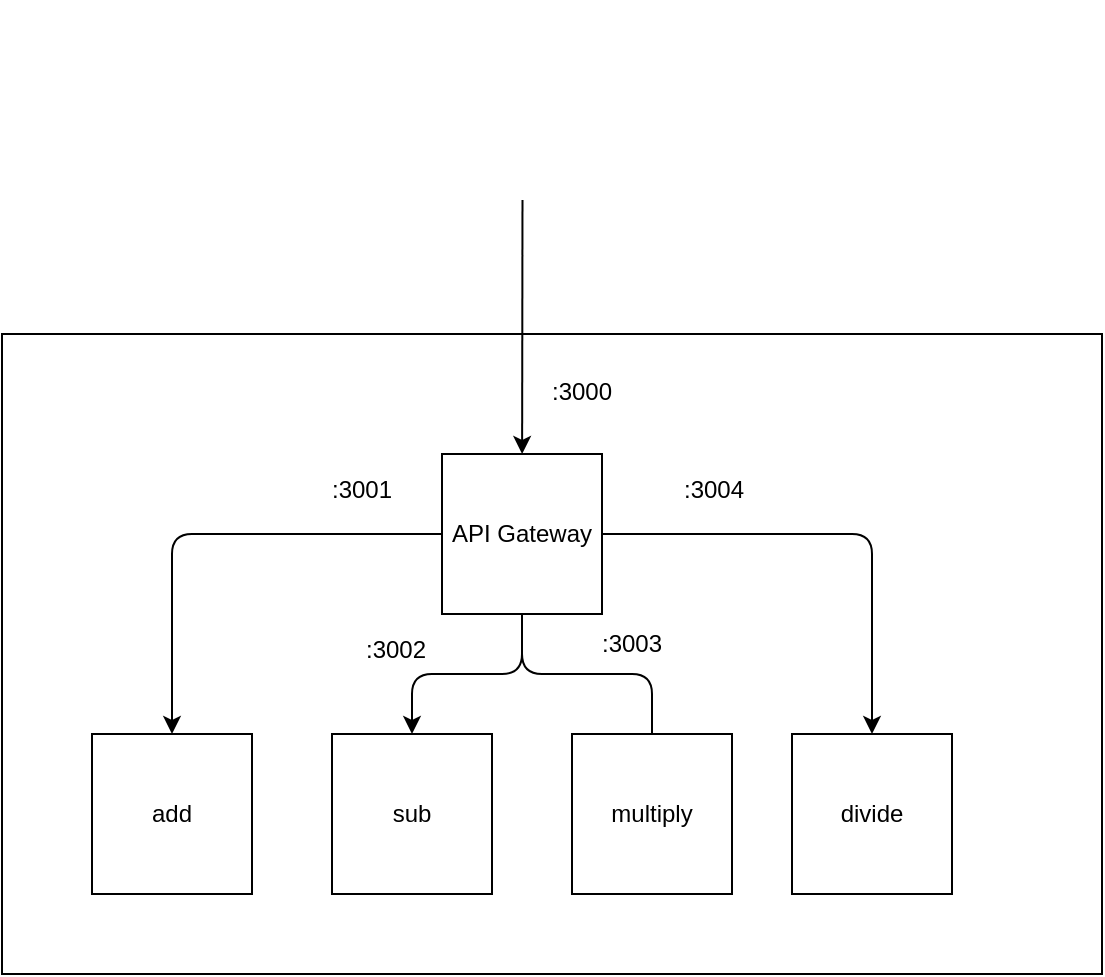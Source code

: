 <mxfile>
    <diagram id="8P6OmuV2eHdZ4iSbLszv" name="Page-1">
        <mxGraphModel dx="1256" dy="536" grid="0" gridSize="10" guides="1" tooltips="1" connect="1" arrows="1" fold="1" page="1" pageScale="1" pageWidth="850" pageHeight="1100" math="0" shadow="0">
            <root>
                <mxCell id="0"/>
                <mxCell id="1" parent="0"/>
                <mxCell id="11" value="" style="group" parent="1" vertex="1" connectable="0">
                    <mxGeometry x="165" y="320" width="550" height="320" as="geometry"/>
                </mxCell>
                <mxCell id="9" value="" style="rounded=0;whiteSpace=wrap;html=1;fontColor=#FFFFFF;" parent="11" vertex="1">
                    <mxGeometry width="550" height="320" as="geometry"/>
                </mxCell>
                <mxCell id="10" value="MicroCalc" style="text;html=1;strokeColor=none;fillColor=none;align=center;verticalAlign=middle;whiteSpace=wrap;rounded=0;fontColor=#FFFFFF;" parent="11" vertex="1">
                    <mxGeometry x="15" y="10" width="60" height="30" as="geometry"/>
                </mxCell>
                <mxCell id="2" value="API Gateway" style="whiteSpace=wrap;html=1;aspect=fixed;" parent="11" vertex="1">
                    <mxGeometry x="220" y="60" width="80" height="80" as="geometry"/>
                </mxCell>
                <mxCell id="33" value=":3002" style="text;html=1;strokeColor=none;fillColor=none;align=center;verticalAlign=middle;whiteSpace=wrap;rounded=0;" parent="11" vertex="1">
                    <mxGeometry x="167" y="143" width="60" height="30" as="geometry"/>
                </mxCell>
                <mxCell id="38" value=":3004" style="text;html=1;strokeColor=none;fillColor=none;align=center;verticalAlign=middle;whiteSpace=wrap;rounded=0;" parent="11" vertex="1">
                    <mxGeometry x="326" y="63" width="60" height="30" as="geometry"/>
                </mxCell>
                <mxCell id="27" value=":3001" style="text;html=1;strokeColor=none;fillColor=none;align=center;verticalAlign=middle;whiteSpace=wrap;rounded=0;" parent="11" vertex="1">
                    <mxGeometry x="150" y="63" width="60" height="30" as="geometry"/>
                </mxCell>
                <mxCell id="35" value=":3003" style="text;html=1;strokeColor=none;fillColor=none;align=center;verticalAlign=middle;whiteSpace=wrap;rounded=0;" parent="11" vertex="1">
                    <mxGeometry x="285" y="140" width="60" height="30" as="geometry"/>
                </mxCell>
                <mxCell id="39" value=":3000" style="text;html=1;strokeColor=none;fillColor=none;align=center;verticalAlign=middle;whiteSpace=wrap;rounded=0;" vertex="1" parent="11">
                    <mxGeometry x="260" y="14" width="60" height="30" as="geometry"/>
                </mxCell>
                <mxCell id="3" value="add" style="whiteSpace=wrap;html=1;aspect=fixed;" parent="1" vertex="1">
                    <mxGeometry x="210" y="520" width="80" height="80" as="geometry"/>
                </mxCell>
                <mxCell id="4" value="sub" style="whiteSpace=wrap;html=1;aspect=fixed;" parent="1" vertex="1">
                    <mxGeometry x="330" y="520" width="80" height="80" as="geometry"/>
                </mxCell>
                <mxCell id="6" value="multiply" style="whiteSpace=wrap;html=1;aspect=fixed;" parent="1" vertex="1">
                    <mxGeometry x="450" y="520" width="80" height="80" as="geometry"/>
                </mxCell>
                <mxCell id="7" value="divide" style="whiteSpace=wrap;html=1;aspect=fixed;" parent="1" vertex="1">
                    <mxGeometry x="560" y="520" width="80" height="80" as="geometry"/>
                </mxCell>
                <mxCell id="18" style="edgeStyle=none;html=1;fontColor=#FFFFFF;" parent="1" source="16" target="2" edge="1">
                    <mxGeometry relative="1" as="geometry"/>
                </mxCell>
                <mxCell id="16" value="" style="sketch=0;pointerEvents=1;shadow=0;dashed=0;html=1;strokeColor=none;fillColor=#FFFFFF;aspect=fixed;labelPosition=center;verticalLabelPosition=bottom;verticalAlign=top;align=center;outlineConnect=0;shape=mxgraph.vvd.web_browser;fontColor=#FFFFFF;" parent="1" vertex="1">
                    <mxGeometry x="376" y="183" width="98.59" height="70" as="geometry"/>
                </mxCell>
                <mxCell id="17" value="Web Client" style="text;html=1;strokeColor=none;fillColor=none;align=center;verticalAlign=middle;whiteSpace=wrap;rounded=0;fontColor=#FFFFFF;" parent="1" vertex="1">
                    <mxGeometry x="370" y="153" width="80" height="30" as="geometry"/>
                </mxCell>
                <mxCell id="19" style="edgeStyle=orthogonalEdgeStyle;html=1;entryX=0.5;entryY=0;entryDx=0;entryDy=0;fontColor=#FFFFFF;" parent="1" source="2" target="3" edge="1">
                    <mxGeometry relative="1" as="geometry"/>
                </mxCell>
                <mxCell id="20" style="edgeStyle=orthogonalEdgeStyle;html=1;fontColor=#FFFFFF;" parent="1" source="2" target="4" edge="1">
                    <mxGeometry relative="1" as="geometry"/>
                </mxCell>
                <mxCell id="22" style="edgeStyle=orthogonalEdgeStyle;html=1;entryX=0.5;entryY=0;entryDx=0;entryDy=0;fontColor=#FFFFFF;" parent="1" source="2" target="7" edge="1">
                    <mxGeometry relative="1" as="geometry"/>
                </mxCell>
                <mxCell id="36" value="" style="edgeStyle=orthogonalEdgeStyle;html=1;fontColor=#FFFFFF;endArrow=none;entryX=0.5;entryY=0;entryDx=0;entryDy=0;" parent="1" source="2" target="6" edge="1">
                    <mxGeometry relative="1" as="geometry">
                        <mxPoint x="425" y="460" as="sourcePoint"/>
                        <mxPoint x="490" y="520" as="targetPoint"/>
                    </mxGeometry>
                </mxCell>
            </root>
        </mxGraphModel>
    </diagram>
</mxfile>